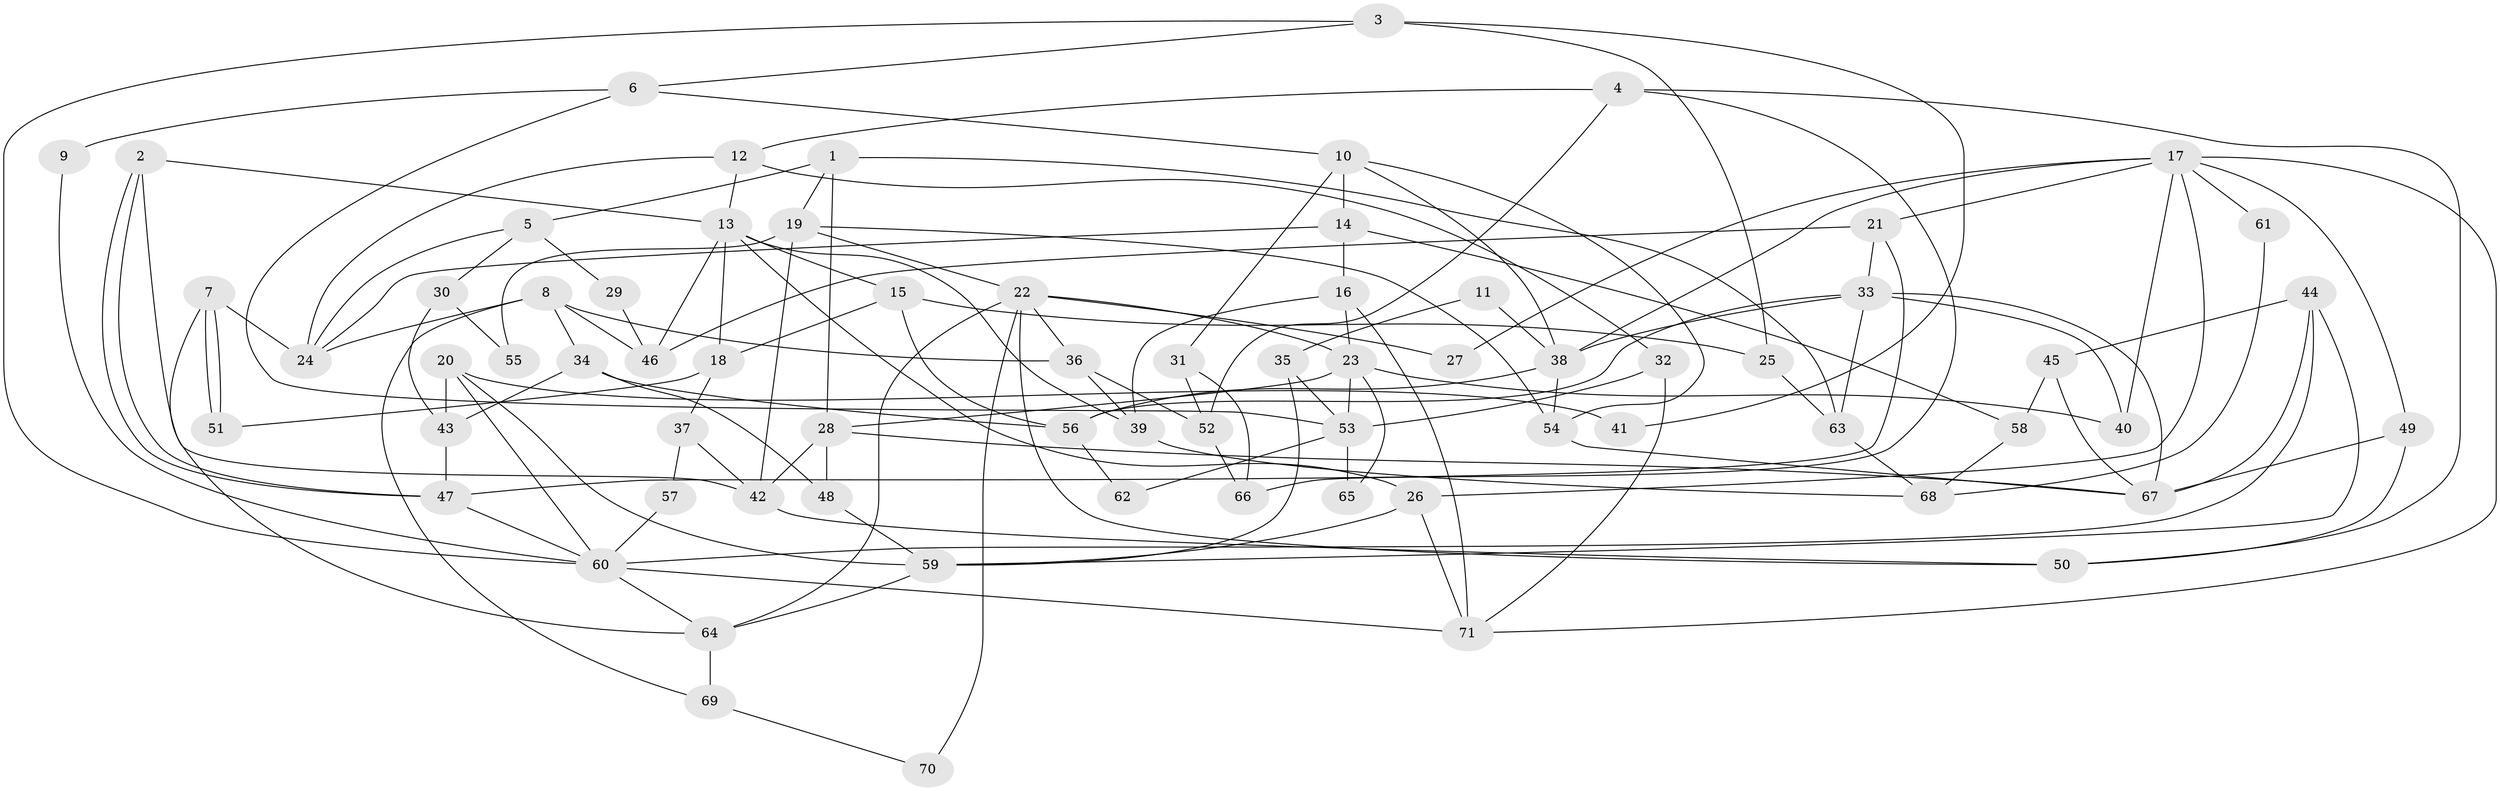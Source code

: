 // coarse degree distribution, {7: 0.20930232558139536, 4: 0.13953488372093023, 6: 0.11627906976744186, 2: 0.16279069767441862, 5: 0.046511627906976744, 8: 0.046511627906976744, 9: 0.06976744186046512, 3: 0.16279069767441862, 10: 0.023255813953488372, 1: 0.023255813953488372}
// Generated by graph-tools (version 1.1) at 2025/52/02/27/25 19:52:01]
// undirected, 71 vertices, 142 edges
graph export_dot {
graph [start="1"]
  node [color=gray90,style=filled];
  1;
  2;
  3;
  4;
  5;
  6;
  7;
  8;
  9;
  10;
  11;
  12;
  13;
  14;
  15;
  16;
  17;
  18;
  19;
  20;
  21;
  22;
  23;
  24;
  25;
  26;
  27;
  28;
  29;
  30;
  31;
  32;
  33;
  34;
  35;
  36;
  37;
  38;
  39;
  40;
  41;
  42;
  43;
  44;
  45;
  46;
  47;
  48;
  49;
  50;
  51;
  52;
  53;
  54;
  55;
  56;
  57;
  58;
  59;
  60;
  61;
  62;
  63;
  64;
  65;
  66;
  67;
  68;
  69;
  70;
  71;
  1 -- 19;
  1 -- 28;
  1 -- 5;
  1 -- 63;
  2 -- 13;
  2 -- 47;
  2 -- 47;
  2 -- 42;
  3 -- 25;
  3 -- 60;
  3 -- 6;
  3 -- 41;
  4 -- 66;
  4 -- 50;
  4 -- 12;
  4 -- 52;
  5 -- 24;
  5 -- 29;
  5 -- 30;
  6 -- 10;
  6 -- 9;
  6 -- 53;
  7 -- 64;
  7 -- 51;
  7 -- 51;
  7 -- 24;
  8 -- 24;
  8 -- 34;
  8 -- 36;
  8 -- 46;
  8 -- 69;
  9 -- 60;
  10 -- 14;
  10 -- 38;
  10 -- 31;
  10 -- 54;
  11 -- 35;
  11 -- 38;
  12 -- 13;
  12 -- 24;
  12 -- 32;
  13 -- 26;
  13 -- 46;
  13 -- 15;
  13 -- 18;
  13 -- 39;
  14 -- 16;
  14 -- 24;
  14 -- 58;
  15 -- 56;
  15 -- 18;
  15 -- 25;
  16 -- 71;
  16 -- 23;
  16 -- 39;
  17 -- 21;
  17 -- 71;
  17 -- 26;
  17 -- 27;
  17 -- 38;
  17 -- 40;
  17 -- 49;
  17 -- 61;
  18 -- 37;
  18 -- 51;
  19 -- 54;
  19 -- 22;
  19 -- 42;
  19 -- 55;
  20 -- 59;
  20 -- 60;
  20 -- 41;
  20 -- 43;
  21 -- 47;
  21 -- 33;
  21 -- 46;
  22 -- 36;
  22 -- 50;
  22 -- 23;
  22 -- 27;
  22 -- 64;
  22 -- 70;
  23 -- 28;
  23 -- 40;
  23 -- 53;
  23 -- 65;
  25 -- 63;
  26 -- 71;
  26 -- 59;
  28 -- 42;
  28 -- 48;
  28 -- 67;
  29 -- 46;
  30 -- 43;
  30 -- 55;
  31 -- 52;
  31 -- 66;
  32 -- 53;
  32 -- 71;
  33 -- 67;
  33 -- 40;
  33 -- 38;
  33 -- 56;
  33 -- 63;
  34 -- 43;
  34 -- 56;
  34 -- 48;
  35 -- 53;
  35 -- 59;
  36 -- 39;
  36 -- 52;
  37 -- 42;
  37 -- 57;
  38 -- 54;
  38 -- 56;
  39 -- 68;
  42 -- 50;
  43 -- 47;
  44 -- 67;
  44 -- 45;
  44 -- 59;
  44 -- 60;
  45 -- 58;
  45 -- 67;
  47 -- 60;
  48 -- 59;
  49 -- 67;
  49 -- 50;
  52 -- 66;
  53 -- 62;
  53 -- 65;
  54 -- 67;
  56 -- 62;
  57 -- 60;
  58 -- 68;
  59 -- 64;
  60 -- 64;
  60 -- 71;
  61 -- 68;
  63 -- 68;
  64 -- 69;
  69 -- 70;
}
